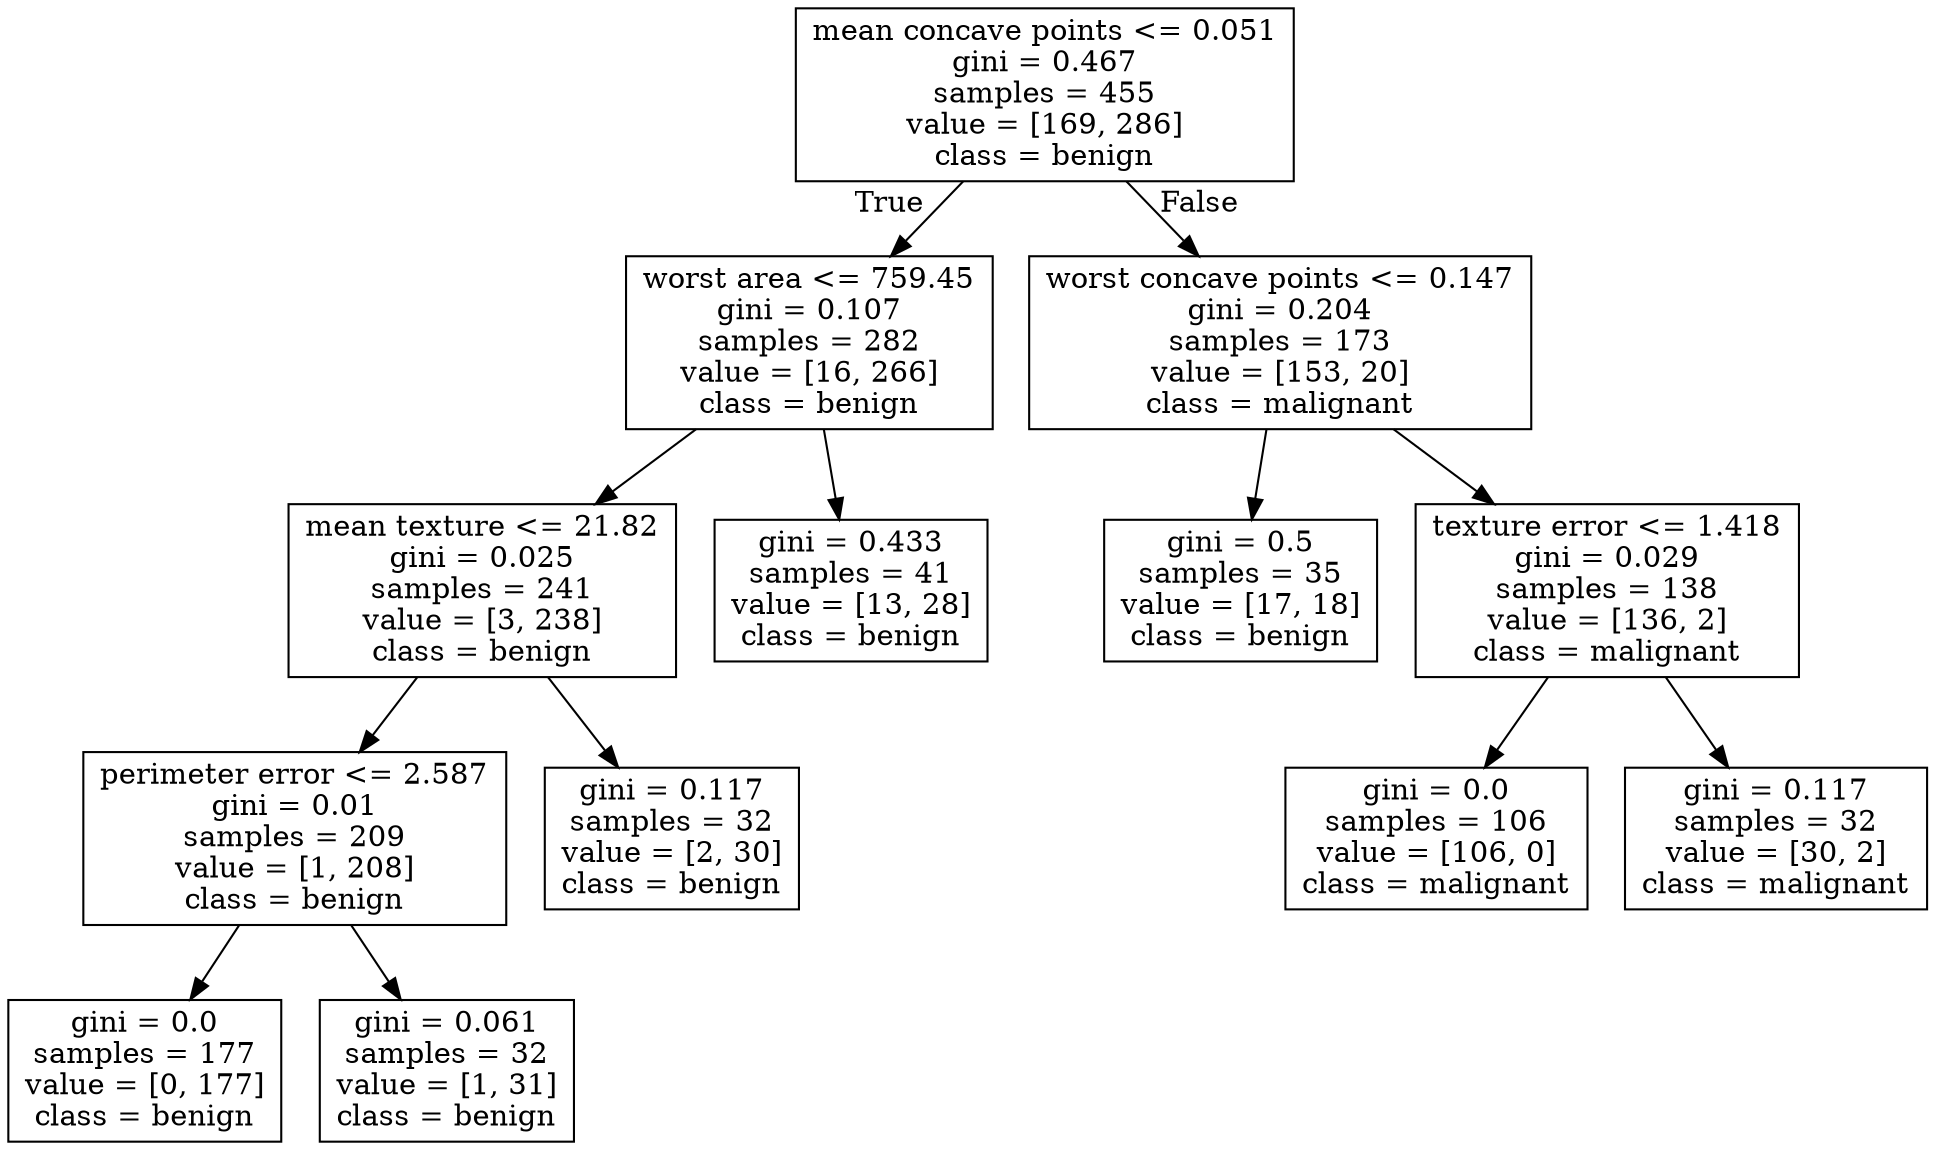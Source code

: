 digraph Tree {
node [shape=box] ;
0 [label="mean concave points <= 0.051\ngini = 0.467\nsamples = 455\nvalue = [169, 286]\nclass = benign"] ;
1 [label="worst area <= 759.45\ngini = 0.107\nsamples = 282\nvalue = [16, 266]\nclass = benign"] ;
0 -> 1 [labeldistance=2.5, labelangle=45, headlabel="True"] ;
2 [label="mean texture <= 21.82\ngini = 0.025\nsamples = 241\nvalue = [3, 238]\nclass = benign"] ;
1 -> 2 ;
3 [label="perimeter error <= 2.587\ngini = 0.01\nsamples = 209\nvalue = [1, 208]\nclass = benign"] ;
2 -> 3 ;
4 [label="gini = 0.0\nsamples = 177\nvalue = [0, 177]\nclass = benign"] ;
3 -> 4 ;
5 [label="gini = 0.061\nsamples = 32\nvalue = [1, 31]\nclass = benign"] ;
3 -> 5 ;
6 [label="gini = 0.117\nsamples = 32\nvalue = [2, 30]\nclass = benign"] ;
2 -> 6 ;
7 [label="gini = 0.433\nsamples = 41\nvalue = [13, 28]\nclass = benign"] ;
1 -> 7 ;
8 [label="worst concave points <= 0.147\ngini = 0.204\nsamples = 173\nvalue = [153, 20]\nclass = malignant"] ;
0 -> 8 [labeldistance=2.5, labelangle=-45, headlabel="False"] ;
9 [label="gini = 0.5\nsamples = 35\nvalue = [17, 18]\nclass = benign"] ;
8 -> 9 ;
10 [label="texture error <= 1.418\ngini = 0.029\nsamples = 138\nvalue = [136, 2]\nclass = malignant"] ;
8 -> 10 ;
11 [label="gini = 0.0\nsamples = 106\nvalue = [106, 0]\nclass = malignant"] ;
10 -> 11 ;
12 [label="gini = 0.117\nsamples = 32\nvalue = [30, 2]\nclass = malignant"] ;
10 -> 12 ;
}